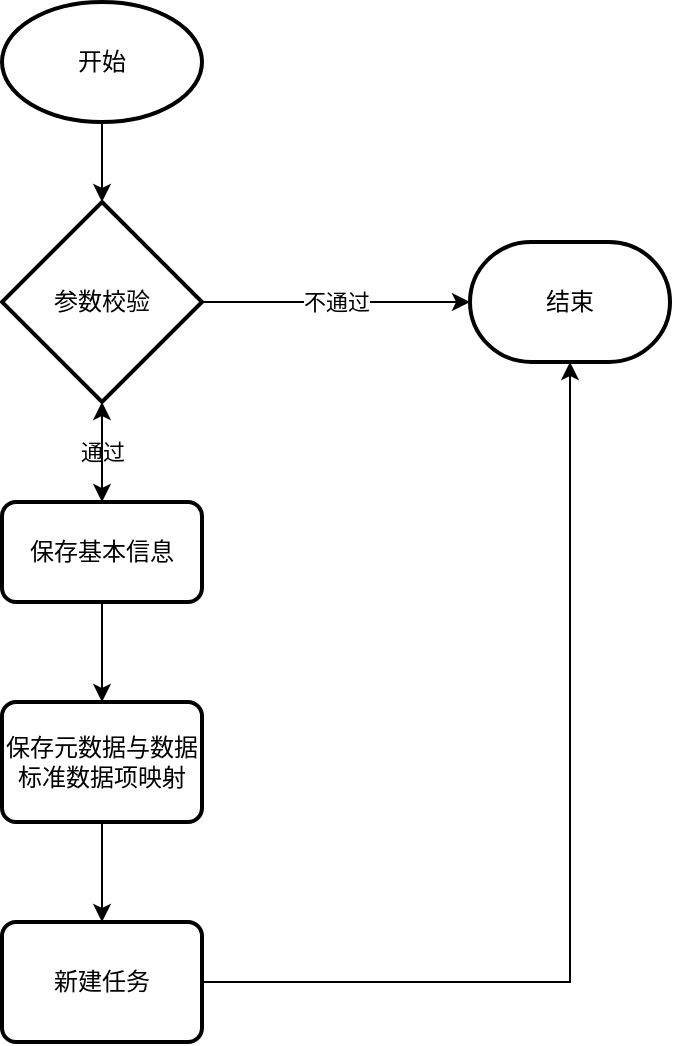 <mxfile version="20.6.2" type="github">
  <diagram id="I7FK0ubPbzCq3rcqUyfT" name="第 1 页">
    <mxGraphModel dx="1325" dy="613" grid="1" gridSize="10" guides="1" tooltips="1" connect="1" arrows="1" fold="1" page="1" pageScale="1" pageWidth="827" pageHeight="1169" math="0" shadow="0">
      <root>
        <mxCell id="0" />
        <mxCell id="1" parent="0" />
        <mxCell id="hd6OGT1GojPsvEFUbHCf-3" value="" style="edgeStyle=orthogonalEdgeStyle;rounded=0;orthogonalLoop=1;jettySize=auto;html=1;" edge="1" parent="1" source="hd6OGT1GojPsvEFUbHCf-1" target="hd6OGT1GojPsvEFUbHCf-2">
          <mxGeometry relative="1" as="geometry" />
        </mxCell>
        <mxCell id="hd6OGT1GojPsvEFUbHCf-1" value="开始" style="strokeWidth=2;html=1;shape=mxgraph.flowchart.start_1;whiteSpace=wrap;" vertex="1" parent="1">
          <mxGeometry x="80" y="100" width="100" height="60" as="geometry" />
        </mxCell>
        <mxCell id="hd6OGT1GojPsvEFUbHCf-5" value="不通过" style="edgeStyle=orthogonalEdgeStyle;rounded=0;orthogonalLoop=1;jettySize=auto;html=1;" edge="1" parent="1" source="hd6OGT1GojPsvEFUbHCf-2" target="hd6OGT1GojPsvEFUbHCf-4">
          <mxGeometry relative="1" as="geometry" />
        </mxCell>
        <mxCell id="hd6OGT1GojPsvEFUbHCf-7" value="通过" style="edgeStyle=orthogonalEdgeStyle;rounded=0;orthogonalLoop=1;jettySize=auto;html=1;" edge="1" parent="1" source="hd6OGT1GojPsvEFUbHCf-2" target="hd6OGT1GojPsvEFUbHCf-6">
          <mxGeometry relative="1" as="geometry" />
        </mxCell>
        <mxCell id="hd6OGT1GojPsvEFUbHCf-2" value="参数校验" style="strokeWidth=2;html=1;shape=mxgraph.flowchart.decision;whiteSpace=wrap;" vertex="1" parent="1">
          <mxGeometry x="80" y="200" width="100" height="100" as="geometry" />
        </mxCell>
        <mxCell id="hd6OGT1GojPsvEFUbHCf-4" value="结束" style="strokeWidth=2;html=1;shape=mxgraph.flowchart.terminator;whiteSpace=wrap;" vertex="1" parent="1">
          <mxGeometry x="314" y="220" width="100" height="60" as="geometry" />
        </mxCell>
        <mxCell id="hd6OGT1GojPsvEFUbHCf-8" value="" style="edgeStyle=orthogonalEdgeStyle;rounded=0;orthogonalLoop=1;jettySize=auto;html=1;" edge="1" parent="1" source="hd6OGT1GojPsvEFUbHCf-6" target="hd6OGT1GojPsvEFUbHCf-2">
          <mxGeometry relative="1" as="geometry" />
        </mxCell>
        <mxCell id="hd6OGT1GojPsvEFUbHCf-11" value="" style="edgeStyle=orthogonalEdgeStyle;rounded=0;orthogonalLoop=1;jettySize=auto;html=1;" edge="1" parent="1" source="hd6OGT1GojPsvEFUbHCf-6" target="hd6OGT1GojPsvEFUbHCf-9">
          <mxGeometry relative="1" as="geometry" />
        </mxCell>
        <mxCell id="hd6OGT1GojPsvEFUbHCf-6" value="保存基本信息" style="rounded=1;whiteSpace=wrap;html=1;absoluteArcSize=1;arcSize=14;strokeWidth=2;" vertex="1" parent="1">
          <mxGeometry x="80" y="350" width="100" height="50" as="geometry" />
        </mxCell>
        <mxCell id="hd6OGT1GojPsvEFUbHCf-12" value="" style="edgeStyle=orthogonalEdgeStyle;rounded=0;orthogonalLoop=1;jettySize=auto;html=1;" edge="1" parent="1" source="hd6OGT1GojPsvEFUbHCf-9" target="hd6OGT1GojPsvEFUbHCf-10">
          <mxGeometry relative="1" as="geometry" />
        </mxCell>
        <mxCell id="hd6OGT1GojPsvEFUbHCf-9" value="保存元数据与数据标准数据项映射" style="rounded=1;whiteSpace=wrap;html=1;absoluteArcSize=1;arcSize=14;strokeWidth=2;" vertex="1" parent="1">
          <mxGeometry x="80" y="450" width="100" height="60" as="geometry" />
        </mxCell>
        <mxCell id="hd6OGT1GojPsvEFUbHCf-13" style="edgeStyle=orthogonalEdgeStyle;rounded=0;orthogonalLoop=1;jettySize=auto;html=1;" edge="1" parent="1" source="hd6OGT1GojPsvEFUbHCf-10" target="hd6OGT1GojPsvEFUbHCf-4">
          <mxGeometry relative="1" as="geometry" />
        </mxCell>
        <mxCell id="hd6OGT1GojPsvEFUbHCf-10" value="新建任务" style="rounded=1;whiteSpace=wrap;html=1;absoluteArcSize=1;arcSize=14;strokeWidth=2;" vertex="1" parent="1">
          <mxGeometry x="80" y="560" width="100" height="60" as="geometry" />
        </mxCell>
      </root>
    </mxGraphModel>
  </diagram>
</mxfile>
